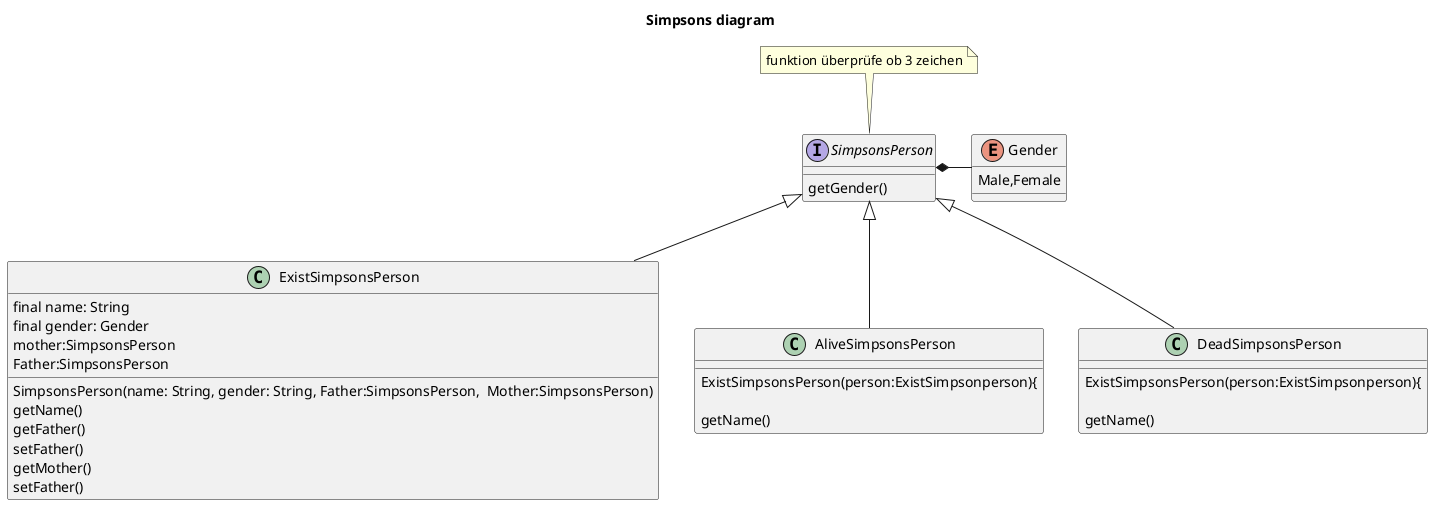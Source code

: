 @startuml

title Simpsons diagram
title Simpsons diagram


interface SimpsonsPerson{

getGender()
}


Class ExistSimpsonsPerson{
final name: String
final gender: Gender
 mother:SimpsonsPerson
Father:SimpsonsPerson
SimpsonsPerson(name: String, gender: String, Father:SimpsonsPerson,  Mother:SimpsonsPerson)
getName()
getFather()
setFather()
getMother()
setFather()

}
Class  AliveSimpsonsPerson{

ExistSimpsonsPerson(person:ExistSimpsonperson){

getName()
}
Class  DeadSimpsonsPerson{

ExistSimpsonsPerson(person:ExistSimpsonperson){

getName()
}

enum Gender{
Male,Female
}





SimpsonsPerson <|-- AliveSimpsonsPerson
SimpsonsPerson <|-- ExistSimpsonsPerson
SimpsonsPerson <|-- DeadSimpsonsPerson
SimpsonsPerson*- Gender

note "funktion überprüfe ob 3 zeichen" as N1
N1 -- SimpsonsPerson


@enduml







